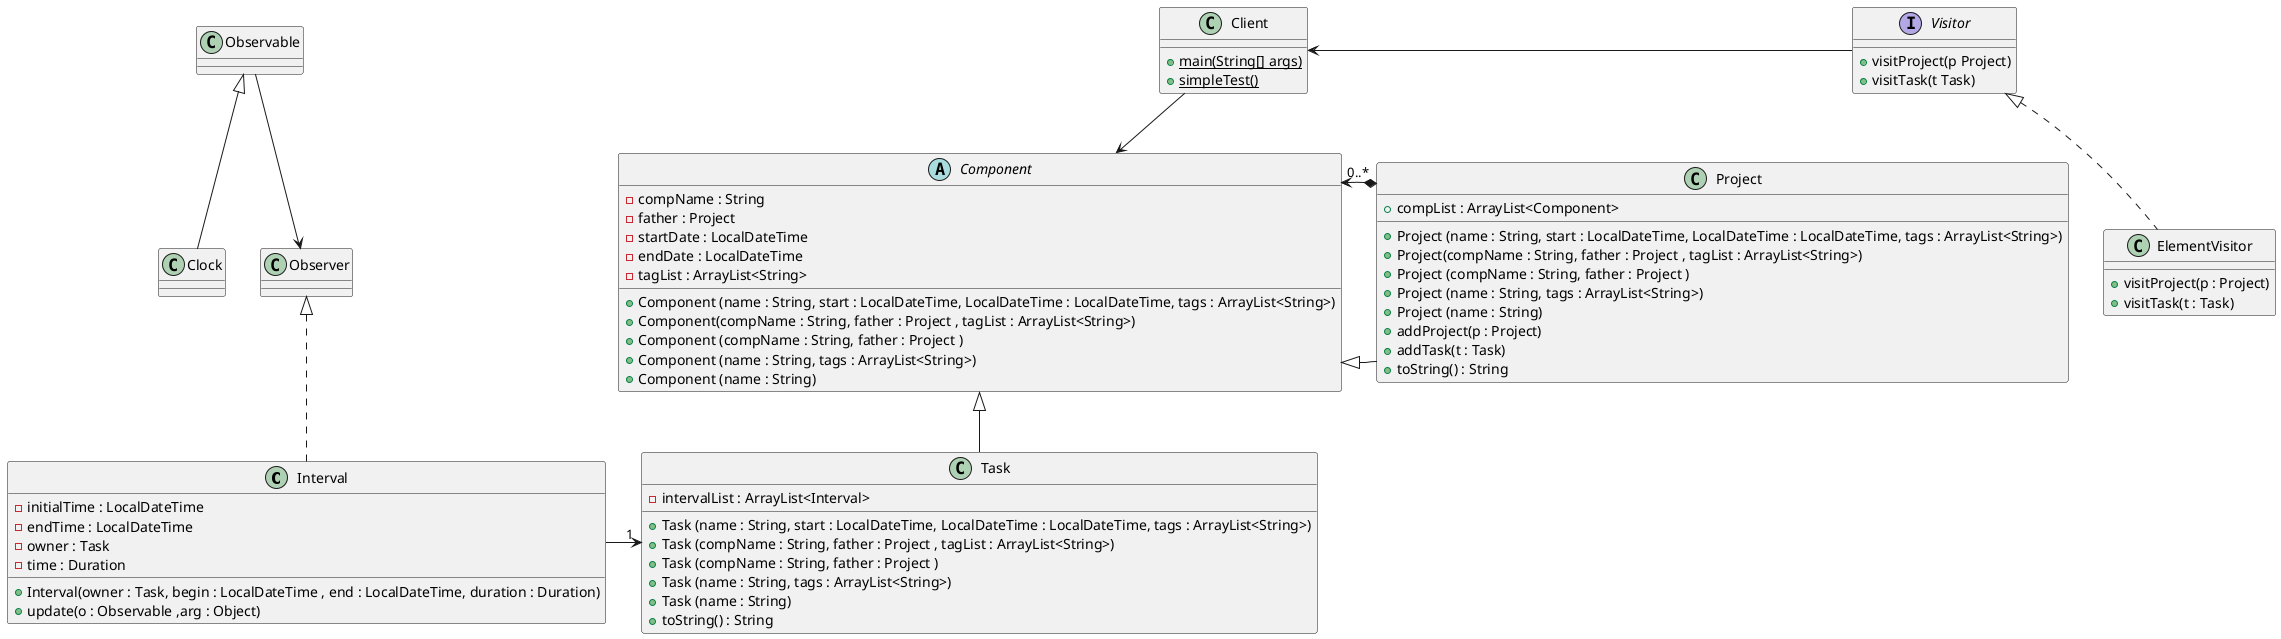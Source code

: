 @startuml

class Interval{
- initialTime : LocalDateTime
- endTime : LocalDateTime
- owner : Task
- time : Duration
+ Interval(owner : Task, begin : LocalDateTime , end : LocalDateTime, duration : Duration)
+ update(o : Observable ,arg : Object)
}

class Client{
+ {static} main(String[] args)
+ {static} simpleTest()
}
class Clock extends Observable{
}

class ElementVisitor implements Visitor{
+ visitProject(p : Project)
+ visitTask(t : Task)
}

abstract class Component{
- compName : String
- father : Project
- startDate : LocalDateTime
- endDate : LocalDateTime
- tagList : ArrayList<String>
+ Component (name : String, start : LocalDateTime, LocalDateTime : LocalDateTime, tags : ArrayList<String>)
+ Component(compName : String, father : Project , tagList : ArrayList<String>)
+ Component (compName : String, father : Project )
+ Component (name : String, tags : ArrayList<String>)
+ Component (name : String)
}

class Project extends Component{
+ compList : ArrayList<Component>
+ Project (name : String, start : LocalDateTime, LocalDateTime : LocalDateTime, tags : ArrayList<String>)
+ Project(compName : String, father : Project , tagList : ArrayList<String>)
+ Project (compName : String, father : Project )
+ Project (name : String, tags : ArrayList<String>)
+ Project (name : String)
+ addProject(p : Project)
+ addTask(t : Task)
+ toString() : String
}

class Task extends Component{
- intervalList : ArrayList<Interval>
+ Task (name : String, start : LocalDateTime, LocalDateTime : LocalDateTime, tags : ArrayList<String>)
+ Task (compName : String, father : Project , tagList : ArrayList<String>)
+ Task (compName : String, father : Project )
+ Task (name : String, tags : ArrayList<String>)
+ Task (name : String)
+ toString() : String
}

interface Visitor{
+ visitProject(p Project)
+ visitTask(t Task)
}

Project *-right-> "0..*" Component
Interval --right--> "1" Task
Observable --down> Observer
Interval ..up|> Observer
Client --> Component
Visitor --left> Client
@enduml